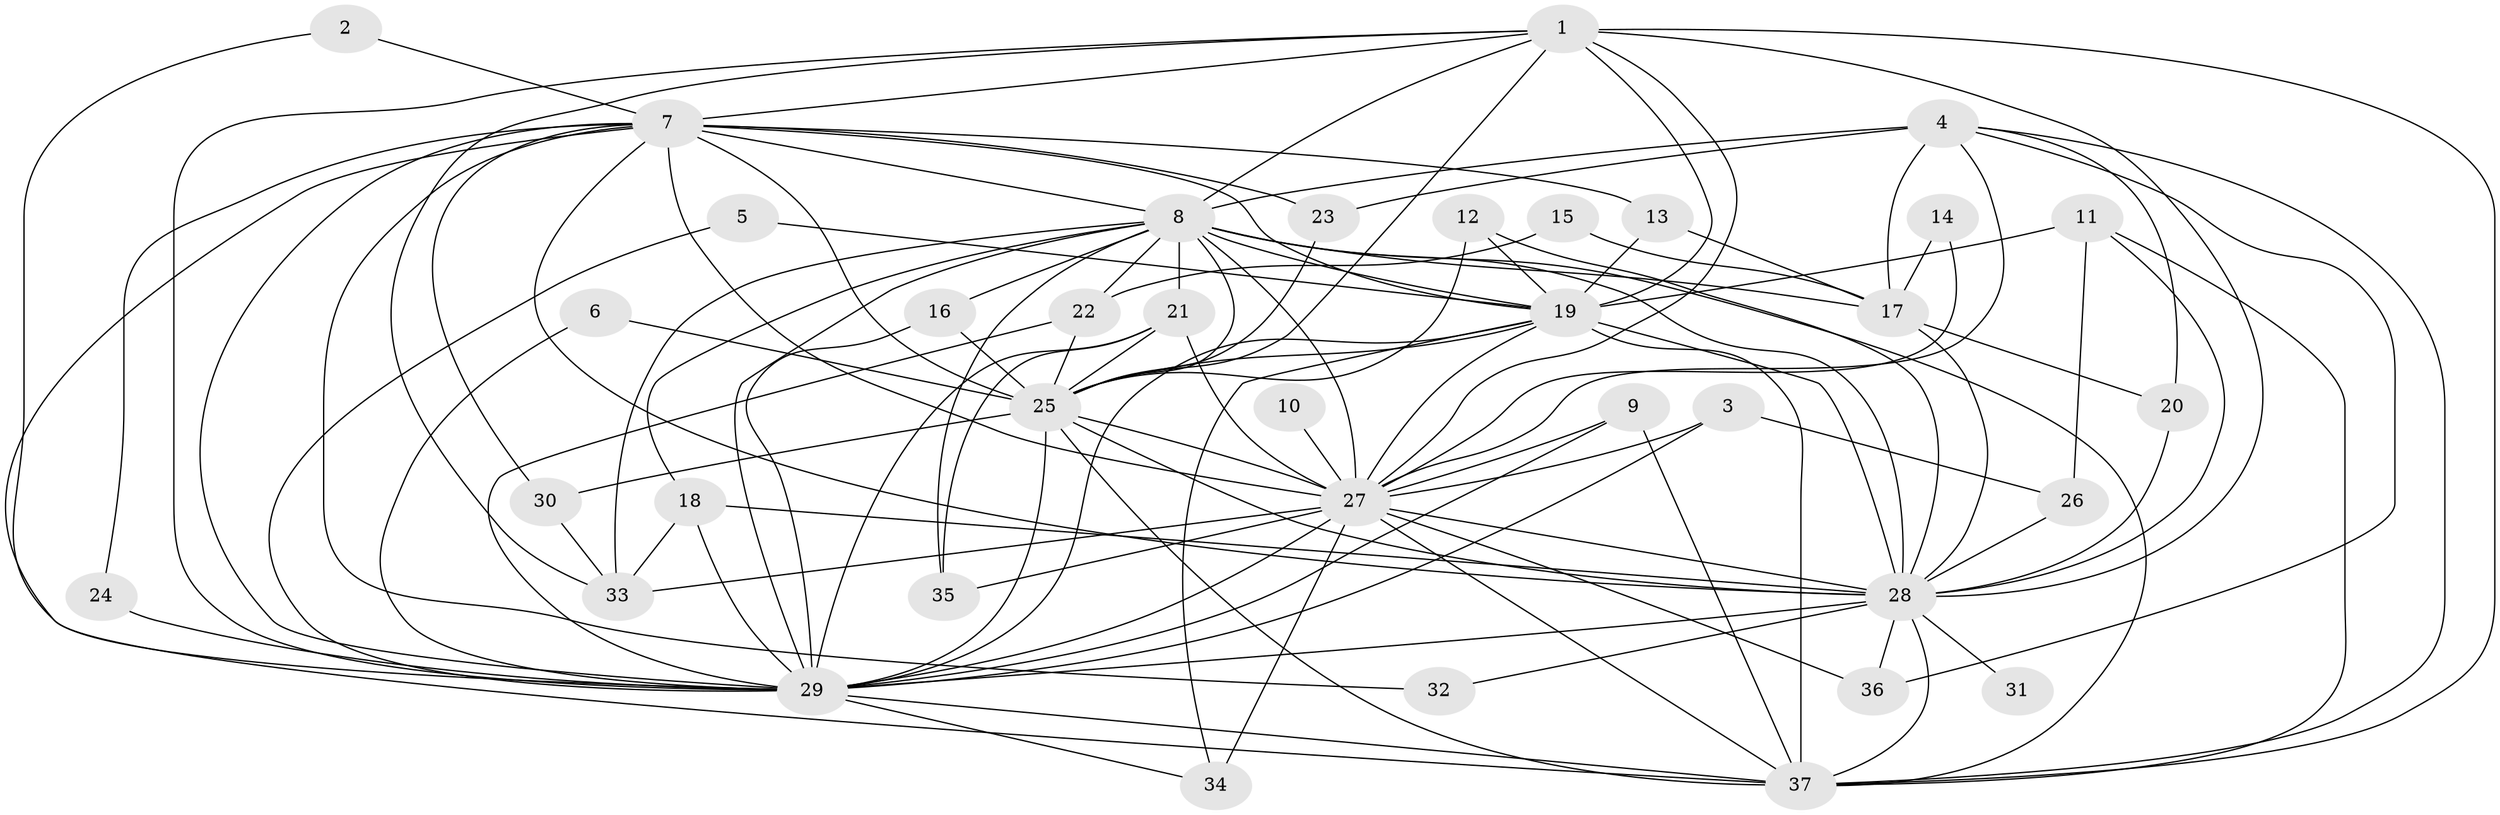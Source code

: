 // original degree distribution, {21: 0.0136986301369863, 18: 0.0273972602739726, 17: 0.0273972602739726, 11: 0.0273972602739726, 23: 0.0273972602739726, 19: 0.0136986301369863, 4: 0.0547945205479452, 2: 0.547945205479452, 5: 0.0136986301369863, 3: 0.2191780821917808, 7: 0.0136986301369863, 8: 0.0136986301369863}
// Generated by graph-tools (version 1.1) at 2025/01/03/09/25 03:01:21]
// undirected, 37 vertices, 110 edges
graph export_dot {
graph [start="1"]
  node [color=gray90,style=filled];
  1;
  2;
  3;
  4;
  5;
  6;
  7;
  8;
  9;
  10;
  11;
  12;
  13;
  14;
  15;
  16;
  17;
  18;
  19;
  20;
  21;
  22;
  23;
  24;
  25;
  26;
  27;
  28;
  29;
  30;
  31;
  32;
  33;
  34;
  35;
  36;
  37;
  1 -- 7 [weight=2.0];
  1 -- 8 [weight=2.0];
  1 -- 19 [weight=3.0];
  1 -- 25 [weight=2.0];
  1 -- 27 [weight=2.0];
  1 -- 28 [weight=2.0];
  1 -- 29 [weight=3.0];
  1 -- 33 [weight=1.0];
  1 -- 37 [weight=3.0];
  2 -- 7 [weight=1.0];
  2 -- 29 [weight=1.0];
  3 -- 26 [weight=1.0];
  3 -- 27 [weight=1.0];
  3 -- 29 [weight=1.0];
  4 -- 8 [weight=2.0];
  4 -- 17 [weight=1.0];
  4 -- 20 [weight=1.0];
  4 -- 23 [weight=1.0];
  4 -- 27 [weight=1.0];
  4 -- 36 [weight=1.0];
  4 -- 37 [weight=1.0];
  5 -- 19 [weight=1.0];
  5 -- 29 [weight=1.0];
  6 -- 25 [weight=1.0];
  6 -- 29 [weight=1.0];
  7 -- 8 [weight=1.0];
  7 -- 13 [weight=1.0];
  7 -- 19 [weight=2.0];
  7 -- 23 [weight=1.0];
  7 -- 24 [weight=1.0];
  7 -- 25 [weight=1.0];
  7 -- 27 [weight=1.0];
  7 -- 28 [weight=1.0];
  7 -- 29 [weight=1.0];
  7 -- 30 [weight=1.0];
  7 -- 32 [weight=1.0];
  7 -- 37 [weight=2.0];
  8 -- 16 [weight=1.0];
  8 -- 17 [weight=1.0];
  8 -- 18 [weight=1.0];
  8 -- 19 [weight=1.0];
  8 -- 21 [weight=1.0];
  8 -- 22 [weight=1.0];
  8 -- 25 [weight=1.0];
  8 -- 27 [weight=1.0];
  8 -- 28 [weight=2.0];
  8 -- 29 [weight=1.0];
  8 -- 33 [weight=1.0];
  8 -- 35 [weight=1.0];
  8 -- 37 [weight=1.0];
  9 -- 27 [weight=1.0];
  9 -- 29 [weight=1.0];
  9 -- 37 [weight=1.0];
  10 -- 27 [weight=1.0];
  11 -- 19 [weight=1.0];
  11 -- 26 [weight=1.0];
  11 -- 28 [weight=1.0];
  11 -- 37 [weight=1.0];
  12 -- 19 [weight=1.0];
  12 -- 25 [weight=1.0];
  12 -- 28 [weight=1.0];
  13 -- 17 [weight=2.0];
  13 -- 19 [weight=1.0];
  14 -- 17 [weight=1.0];
  14 -- 27 [weight=1.0];
  15 -- 17 [weight=1.0];
  15 -- 22 [weight=1.0];
  16 -- 25 [weight=1.0];
  16 -- 29 [weight=1.0];
  17 -- 20 [weight=1.0];
  17 -- 28 [weight=1.0];
  18 -- 28 [weight=1.0];
  18 -- 29 [weight=1.0];
  18 -- 33 [weight=1.0];
  19 -- 25 [weight=1.0];
  19 -- 27 [weight=1.0];
  19 -- 28 [weight=1.0];
  19 -- 29 [weight=1.0];
  19 -- 34 [weight=1.0];
  19 -- 37 [weight=3.0];
  20 -- 28 [weight=1.0];
  21 -- 25 [weight=1.0];
  21 -- 27 [weight=1.0];
  21 -- 29 [weight=1.0];
  21 -- 35 [weight=1.0];
  22 -- 25 [weight=1.0];
  22 -- 29 [weight=1.0];
  23 -- 25 [weight=1.0];
  24 -- 29 [weight=1.0];
  25 -- 27 [weight=3.0];
  25 -- 28 [weight=2.0];
  25 -- 29 [weight=1.0];
  25 -- 30 [weight=1.0];
  25 -- 37 [weight=1.0];
  26 -- 28 [weight=1.0];
  27 -- 28 [weight=1.0];
  27 -- 29 [weight=2.0];
  27 -- 33 [weight=1.0];
  27 -- 34 [weight=1.0];
  27 -- 35 [weight=1.0];
  27 -- 36 [weight=1.0];
  27 -- 37 [weight=1.0];
  28 -- 29 [weight=1.0];
  28 -- 31 [weight=1.0];
  28 -- 32 [weight=1.0];
  28 -- 36 [weight=1.0];
  28 -- 37 [weight=1.0];
  29 -- 34 [weight=1.0];
  29 -- 37 [weight=2.0];
  30 -- 33 [weight=1.0];
}
